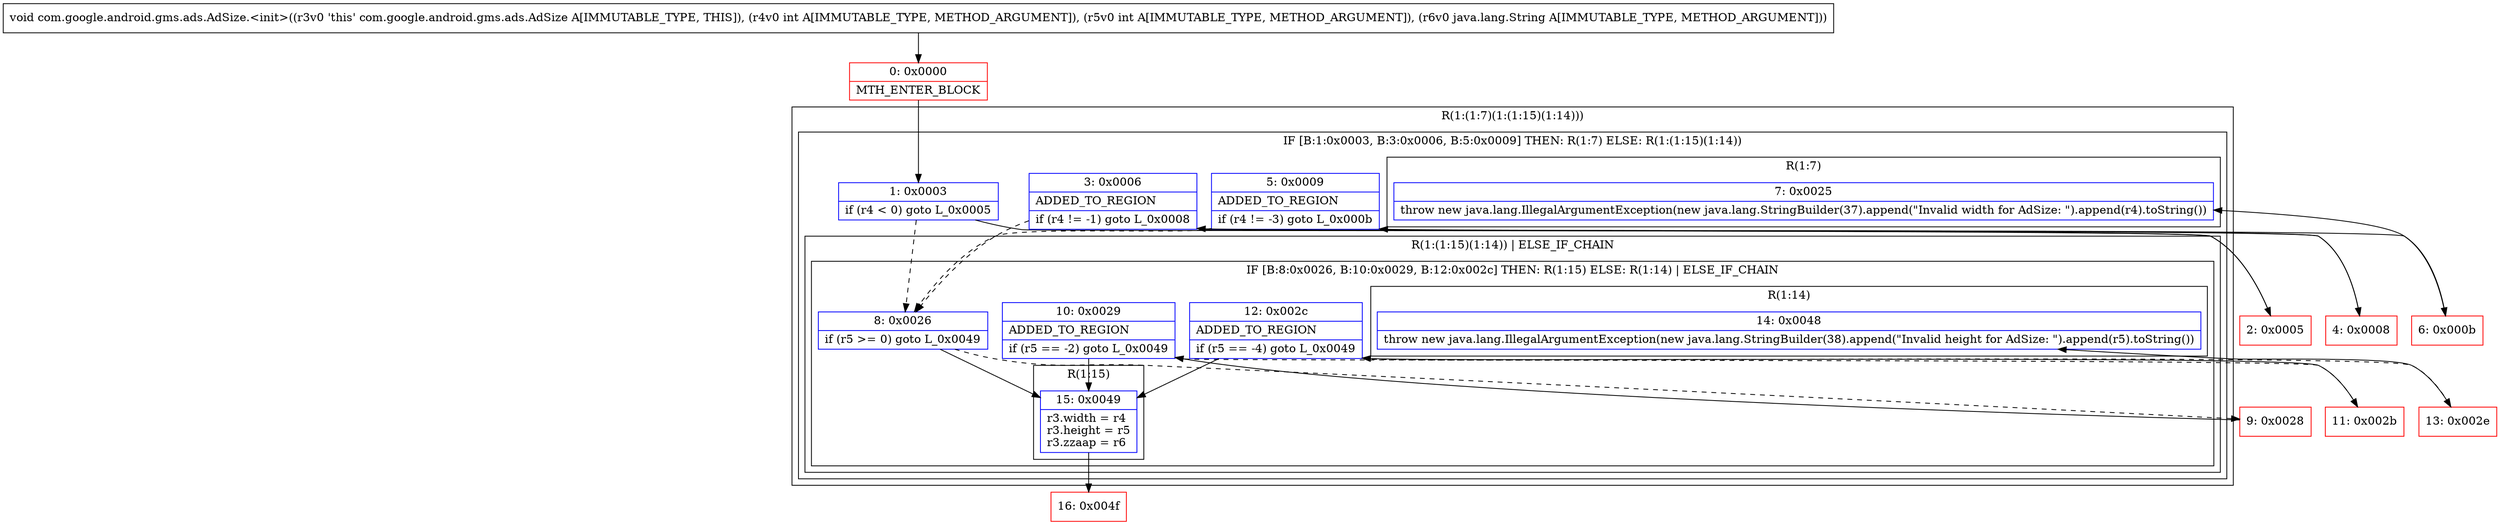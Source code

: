 digraph "CFG forcom.google.android.gms.ads.AdSize.\<init\>(IILjava\/lang\/String;)V" {
subgraph cluster_Region_346397623 {
label = "R(1:(1:7)(1:(1:15)(1:14)))";
node [shape=record,color=blue];
subgraph cluster_IfRegion_1667884409 {
label = "IF [B:1:0x0003, B:3:0x0006, B:5:0x0009] THEN: R(1:7) ELSE: R(1:(1:15)(1:14))";
node [shape=record,color=blue];
Node_1 [shape=record,label="{1\:\ 0x0003|if (r4 \< 0) goto L_0x0005\l}"];
Node_3 [shape=record,label="{3\:\ 0x0006|ADDED_TO_REGION\l|if (r4 != \-1) goto L_0x0008\l}"];
Node_5 [shape=record,label="{5\:\ 0x0009|ADDED_TO_REGION\l|if (r4 != \-3) goto L_0x000b\l}"];
subgraph cluster_Region_48149458 {
label = "R(1:7)";
node [shape=record,color=blue];
Node_7 [shape=record,label="{7\:\ 0x0025|throw new java.lang.IllegalArgumentException(new java.lang.StringBuilder(37).append(\"Invalid width for AdSize: \").append(r4).toString())\l}"];
}
subgraph cluster_Region_1568799553 {
label = "R(1:(1:15)(1:14)) | ELSE_IF_CHAIN\l";
node [shape=record,color=blue];
subgraph cluster_IfRegion_1698802533 {
label = "IF [B:8:0x0026, B:10:0x0029, B:12:0x002c] THEN: R(1:15) ELSE: R(1:14) | ELSE_IF_CHAIN\l";
node [shape=record,color=blue];
Node_8 [shape=record,label="{8\:\ 0x0026|if (r5 \>= 0) goto L_0x0049\l}"];
Node_10 [shape=record,label="{10\:\ 0x0029|ADDED_TO_REGION\l|if (r5 == \-2) goto L_0x0049\l}"];
Node_12 [shape=record,label="{12\:\ 0x002c|ADDED_TO_REGION\l|if (r5 == \-4) goto L_0x0049\l}"];
subgraph cluster_Region_1227872409 {
label = "R(1:15)";
node [shape=record,color=blue];
Node_15 [shape=record,label="{15\:\ 0x0049|r3.width = r4\lr3.height = r5\lr3.zzaap = r6\l}"];
}
subgraph cluster_Region_1050190413 {
label = "R(1:14)";
node [shape=record,color=blue];
Node_14 [shape=record,label="{14\:\ 0x0048|throw new java.lang.IllegalArgumentException(new java.lang.StringBuilder(38).append(\"Invalid height for AdSize: \").append(r5).toString())\l}"];
}
}
}
}
}
Node_0 [shape=record,color=red,label="{0\:\ 0x0000|MTH_ENTER_BLOCK\l}"];
Node_2 [shape=record,color=red,label="{2\:\ 0x0005}"];
Node_4 [shape=record,color=red,label="{4\:\ 0x0008}"];
Node_6 [shape=record,color=red,label="{6\:\ 0x000b}"];
Node_9 [shape=record,color=red,label="{9\:\ 0x0028}"];
Node_11 [shape=record,color=red,label="{11\:\ 0x002b}"];
Node_13 [shape=record,color=red,label="{13\:\ 0x002e}"];
Node_16 [shape=record,color=red,label="{16\:\ 0x004f}"];
MethodNode[shape=record,label="{void com.google.android.gms.ads.AdSize.\<init\>((r3v0 'this' com.google.android.gms.ads.AdSize A[IMMUTABLE_TYPE, THIS]), (r4v0 int A[IMMUTABLE_TYPE, METHOD_ARGUMENT]), (r5v0 int A[IMMUTABLE_TYPE, METHOD_ARGUMENT]), (r6v0 java.lang.String A[IMMUTABLE_TYPE, METHOD_ARGUMENT])) }"];
MethodNode -> Node_0;
Node_1 -> Node_2;
Node_1 -> Node_8[style=dashed];
Node_3 -> Node_4;
Node_3 -> Node_8[style=dashed];
Node_5 -> Node_6;
Node_5 -> Node_8[style=dashed];
Node_8 -> Node_9[style=dashed];
Node_8 -> Node_15;
Node_10 -> Node_11[style=dashed];
Node_10 -> Node_15;
Node_12 -> Node_13[style=dashed];
Node_12 -> Node_15;
Node_15 -> Node_16;
Node_0 -> Node_1;
Node_2 -> Node_3;
Node_4 -> Node_5;
Node_6 -> Node_7;
Node_9 -> Node_10;
Node_11 -> Node_12;
Node_13 -> Node_14;
}

